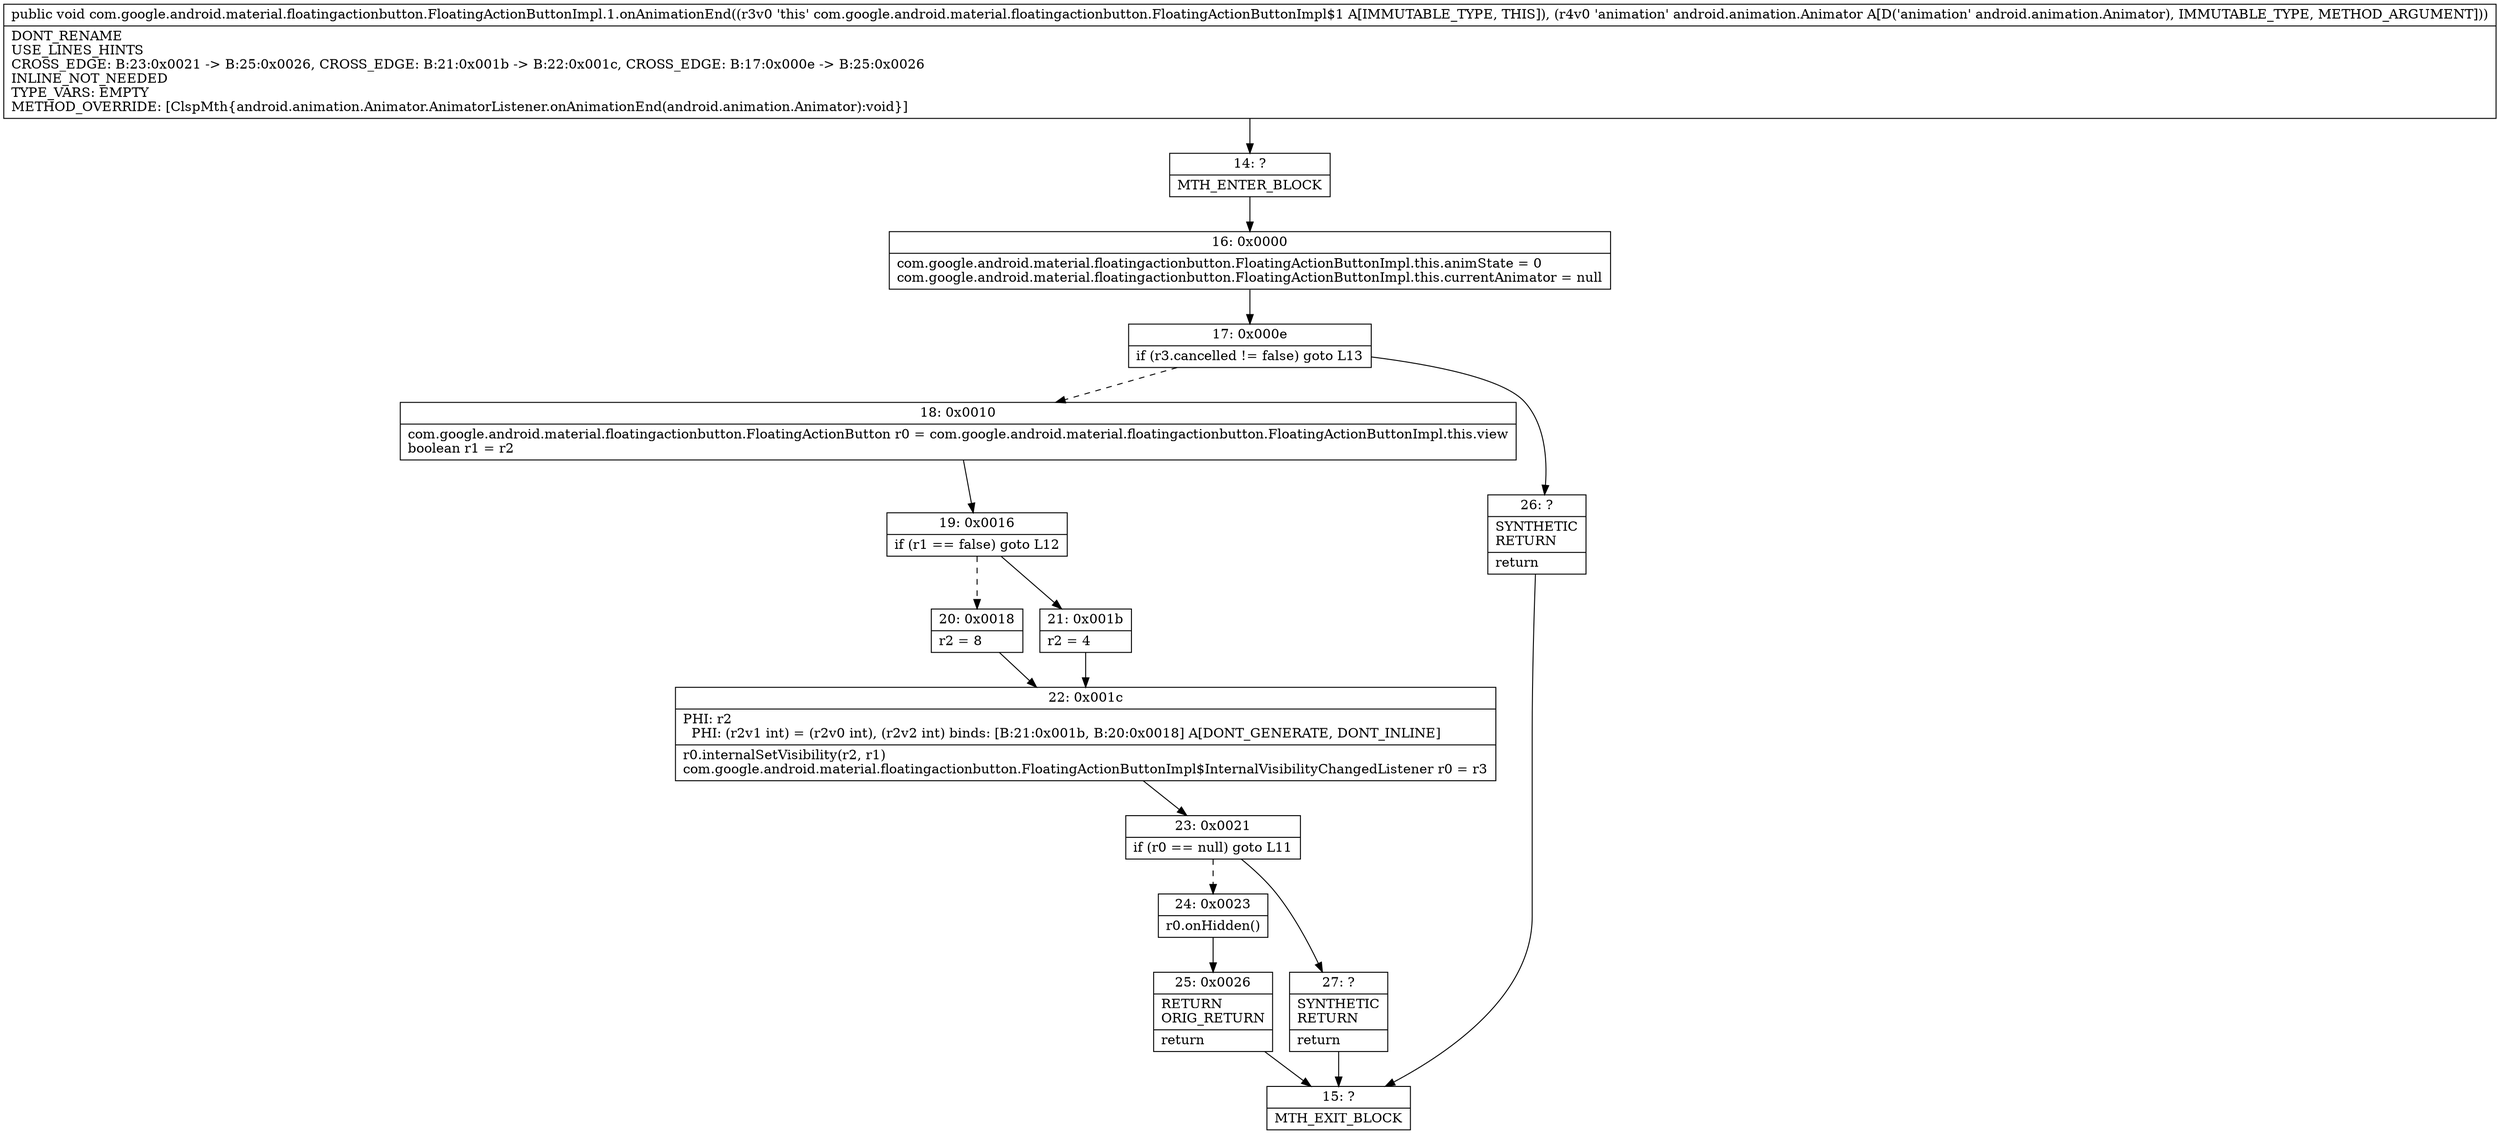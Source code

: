 digraph "CFG forcom.google.android.material.floatingactionbutton.FloatingActionButtonImpl.1.onAnimationEnd(Landroid\/animation\/Animator;)V" {
Node_14 [shape=record,label="{14\:\ ?|MTH_ENTER_BLOCK\l}"];
Node_16 [shape=record,label="{16\:\ 0x0000|com.google.android.material.floatingactionbutton.FloatingActionButtonImpl.this.animState = 0\lcom.google.android.material.floatingactionbutton.FloatingActionButtonImpl.this.currentAnimator = null\l}"];
Node_17 [shape=record,label="{17\:\ 0x000e|if (r3.cancelled != false) goto L13\l}"];
Node_18 [shape=record,label="{18\:\ 0x0010|com.google.android.material.floatingactionbutton.FloatingActionButton r0 = com.google.android.material.floatingactionbutton.FloatingActionButtonImpl.this.view\lboolean r1 = r2\l}"];
Node_19 [shape=record,label="{19\:\ 0x0016|if (r1 == false) goto L12\l}"];
Node_20 [shape=record,label="{20\:\ 0x0018|r2 = 8\l}"];
Node_22 [shape=record,label="{22\:\ 0x001c|PHI: r2 \l  PHI: (r2v1 int) = (r2v0 int), (r2v2 int) binds: [B:21:0x001b, B:20:0x0018] A[DONT_GENERATE, DONT_INLINE]\l|r0.internalSetVisibility(r2, r1)\lcom.google.android.material.floatingactionbutton.FloatingActionButtonImpl$InternalVisibilityChangedListener r0 = r3\l}"];
Node_23 [shape=record,label="{23\:\ 0x0021|if (r0 == null) goto L11\l}"];
Node_24 [shape=record,label="{24\:\ 0x0023|r0.onHidden()\l}"];
Node_25 [shape=record,label="{25\:\ 0x0026|RETURN\lORIG_RETURN\l|return\l}"];
Node_15 [shape=record,label="{15\:\ ?|MTH_EXIT_BLOCK\l}"];
Node_27 [shape=record,label="{27\:\ ?|SYNTHETIC\lRETURN\l|return\l}"];
Node_21 [shape=record,label="{21\:\ 0x001b|r2 = 4\l}"];
Node_26 [shape=record,label="{26\:\ ?|SYNTHETIC\lRETURN\l|return\l}"];
MethodNode[shape=record,label="{public void com.google.android.material.floatingactionbutton.FloatingActionButtonImpl.1.onAnimationEnd((r3v0 'this' com.google.android.material.floatingactionbutton.FloatingActionButtonImpl$1 A[IMMUTABLE_TYPE, THIS]), (r4v0 'animation' android.animation.Animator A[D('animation' android.animation.Animator), IMMUTABLE_TYPE, METHOD_ARGUMENT]))  | DONT_RENAME\lUSE_LINES_HINTS\lCROSS_EDGE: B:23:0x0021 \-\> B:25:0x0026, CROSS_EDGE: B:21:0x001b \-\> B:22:0x001c, CROSS_EDGE: B:17:0x000e \-\> B:25:0x0026\lINLINE_NOT_NEEDED\lTYPE_VARS: EMPTY\lMETHOD_OVERRIDE: [ClspMth\{android.animation.Animator.AnimatorListener.onAnimationEnd(android.animation.Animator):void\}]\l}"];
MethodNode -> Node_14;Node_14 -> Node_16;
Node_16 -> Node_17;
Node_17 -> Node_18[style=dashed];
Node_17 -> Node_26;
Node_18 -> Node_19;
Node_19 -> Node_20[style=dashed];
Node_19 -> Node_21;
Node_20 -> Node_22;
Node_22 -> Node_23;
Node_23 -> Node_24[style=dashed];
Node_23 -> Node_27;
Node_24 -> Node_25;
Node_25 -> Node_15;
Node_27 -> Node_15;
Node_21 -> Node_22;
Node_26 -> Node_15;
}


